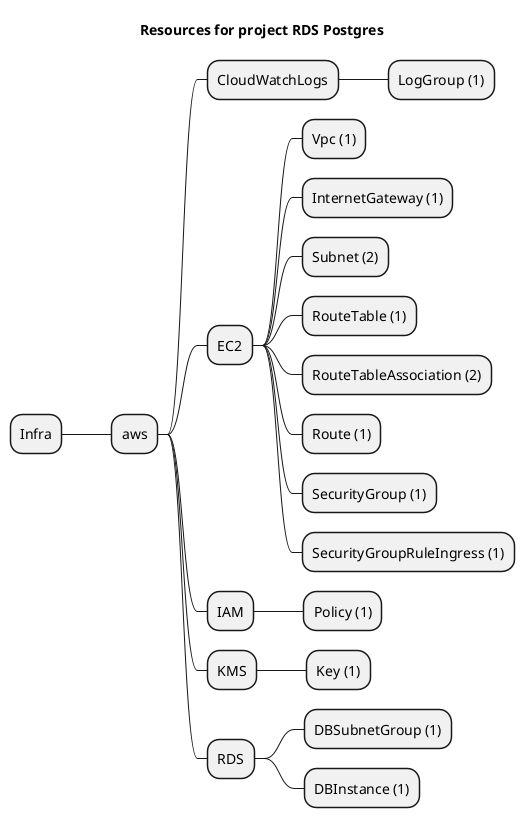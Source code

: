 @startmindmap
title Resources for project RDS Postgres
skinparam monochrome true
+ Infra
++ aws
+++ CloudWatchLogs
++++ LogGroup (1)
+++ EC2
++++ Vpc (1)
++++ InternetGateway (1)
++++ Subnet (2)
++++ RouteTable (1)
++++ RouteTableAssociation (2)
++++ Route (1)
++++ SecurityGroup (1)
++++ SecurityGroupRuleIngress (1)
+++ IAM
++++ Policy (1)
+++ KMS
++++ Key (1)
+++ RDS
++++ DBSubnetGroup (1)
++++ DBInstance (1)
@endmindmap